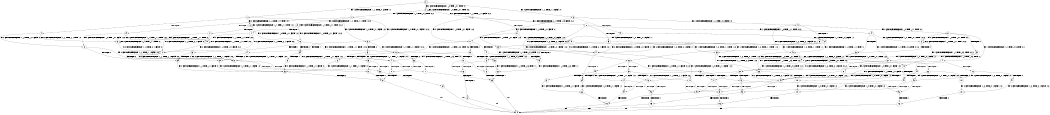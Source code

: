 digraph BCG {
size = "7, 10.5";
center = TRUE;
node [shape = circle];
0 [peripheries = 2];
0 -> 1 [label = "EX !1 !ATOMIC_EXCH_BRANCH (1, +1, TRUE, +0, 3, TRUE) !:0:"];
0 -> 2 [label = "EX !2 !ATOMIC_EXCH_BRANCH (1, +0, TRUE, +0, 1, TRUE) !:0:"];
0 -> 3 [label = "EX !0 !ATOMIC_EXCH_BRANCH (1, +1, TRUE, +1, 1, FALSE) !:0:"];
1 -> 4 [label = "TERMINATE !1"];
1 -> 5 [label = "EX !2 !ATOMIC_EXCH_BRANCH (1, +0, TRUE, +0, 1, FALSE) !:0:1:"];
1 -> 6 [label = "EX !0 !ATOMIC_EXCH_BRANCH (1, +1, TRUE, +1, 1, TRUE) !:0:1:"];
2 -> 7 [label = "EX !1 !ATOMIC_EXCH_BRANCH (1, +1, TRUE, +0, 3, TRUE) !:0:2:"];
2 -> 8 [label = "EX !0 !ATOMIC_EXCH_BRANCH (1, +1, TRUE, +1, 1, FALSE) !:0:2:"];
2 -> 2 [label = "EX !2 !ATOMIC_EXCH_BRANCH (1, +0, TRUE, +0, 1, TRUE) !:0:2:"];
3 -> 9 [label = "TERMINATE !0"];
3 -> 10 [label = "EX !1 !ATOMIC_EXCH_BRANCH (1, +1, TRUE, +0, 3, FALSE) !:0:"];
3 -> 11 [label = "EX !2 !ATOMIC_EXCH_BRANCH (1, +0, TRUE, +0, 1, FALSE) !:0:"];
4 -> 12 [label = "EX !2 !ATOMIC_EXCH_BRANCH (1, +0, TRUE, +0, 1, FALSE) !:0:"];
4 -> 13 [label = "EX !0 !ATOMIC_EXCH_BRANCH (1, +1, TRUE, +1, 1, TRUE) !:0:"];
5 -> 14 [label = "TERMINATE !1"];
5 -> 15 [label = "TERMINATE !2"];
5 -> 16 [label = "EX !0 !ATOMIC_EXCH_BRANCH (1, +1, TRUE, +1, 1, FALSE) !:0:1:2:"];
6 -> 17 [label = "TERMINATE !1"];
6 -> 18 [label = "EX !2 !ATOMIC_EXCH_BRANCH (1, +0, TRUE, +0, 1, FALSE) !:0:1:"];
6 -> 6 [label = "EX !0 !ATOMIC_EXCH_BRANCH (1, +1, TRUE, +1, 1, TRUE) !:0:1:"];
7 -> 19 [label = "TERMINATE !1"];
7 -> 20 [label = "EX !0 !ATOMIC_EXCH_BRANCH (1, +1, TRUE, +1, 1, TRUE) !:0:1:2:"];
7 -> 5 [label = "EX !2 !ATOMIC_EXCH_BRANCH (1, +0, TRUE, +0, 1, FALSE) !:0:1:2:"];
8 -> 21 [label = "TERMINATE !0"];
8 -> 22 [label = "EX !1 !ATOMIC_EXCH_BRANCH (1, +1, TRUE, +0, 3, FALSE) !:0:2:"];
8 -> 11 [label = "EX !2 !ATOMIC_EXCH_BRANCH (1, +0, TRUE, +0, 1, FALSE) !:0:2:"];
9 -> 23 [label = "EX !2 !ATOMIC_EXCH_BRANCH (1, +0, TRUE, +0, 1, FALSE) !:1:"];
9 -> 24 [label = "EX !1 !ATOMIC_EXCH_BRANCH (1, +1, TRUE, +0, 3, FALSE) !:1:"];
10 -> 25 [label = "TERMINATE !0"];
10 -> 26 [label = "EX !2 !ATOMIC_EXCH_BRANCH (1, +0, TRUE, +0, 1, FALSE) !:0:1:"];
10 -> 27 [label = "EX !1 !ATOMIC_EXCH_BRANCH (1, +0, TRUE, +1, 1, TRUE) !:0:1:"];
11 -> 28 [label = "TERMINATE !2"];
11 -> 29 [label = "TERMINATE !0"];
11 -> 16 [label = "EX !1 !ATOMIC_EXCH_BRANCH (1, +1, TRUE, +0, 3, TRUE) !:0:2:"];
12 -> 30 [label = "TERMINATE !2"];
12 -> 31 [label = "EX !0 !ATOMIC_EXCH_BRANCH (1, +1, TRUE, +1, 1, FALSE) !:0:2:"];
13 -> 32 [label = "EX !2 !ATOMIC_EXCH_BRANCH (1, +0, TRUE, +0, 1, FALSE) !:0:"];
13 -> 13 [label = "EX !0 !ATOMIC_EXCH_BRANCH (1, +1, TRUE, +1, 1, TRUE) !:0:"];
14 -> 30 [label = "TERMINATE !2"];
14 -> 31 [label = "EX !0 !ATOMIC_EXCH_BRANCH (1, +1, TRUE, +1, 1, FALSE) !:0:2:"];
15 -> 33 [label = "TERMINATE !1"];
15 -> 34 [label = "EX !0 !ATOMIC_EXCH_BRANCH (1, +1, TRUE, +1, 1, FALSE) !:0:1:"];
16 -> 35 [label = "TERMINATE !1"];
16 -> 36 [label = "TERMINATE !2"];
16 -> 37 [label = "TERMINATE !0"];
17 -> 32 [label = "EX !2 !ATOMIC_EXCH_BRANCH (1, +0, TRUE, +0, 1, FALSE) !:0:"];
17 -> 13 [label = "EX !0 !ATOMIC_EXCH_BRANCH (1, +1, TRUE, +1, 1, TRUE) !:0:"];
18 -> 38 [label = "TERMINATE !1"];
18 -> 39 [label = "TERMINATE !2"];
18 -> 16 [label = "EX !0 !ATOMIC_EXCH_BRANCH (1, +1, TRUE, +1, 1, FALSE) !:0:1:2:"];
19 -> 40 [label = "EX !0 !ATOMIC_EXCH_BRANCH (1, +1, TRUE, +1, 1, TRUE) !:0:2:"];
19 -> 12 [label = "EX !2 !ATOMIC_EXCH_BRANCH (1, +0, TRUE, +0, 1, FALSE) !:0:2:"];
20 -> 41 [label = "TERMINATE !1"];
20 -> 18 [label = "EX !2 !ATOMIC_EXCH_BRANCH (1, +0, TRUE, +0, 1, FALSE) !:0:1:2:"];
20 -> 20 [label = "EX !0 !ATOMIC_EXCH_BRANCH (1, +1, TRUE, +1, 1, TRUE) !:0:1:2:"];
21 -> 42 [label = "EX !1 !ATOMIC_EXCH_BRANCH (1, +1, TRUE, +0, 3, FALSE) !:1:2:"];
21 -> 23 [label = "EX !2 !ATOMIC_EXCH_BRANCH (1, +0, TRUE, +0, 1, FALSE) !:1:2:"];
22 -> 43 [label = "TERMINATE !0"];
22 -> 26 [label = "EX !2 !ATOMIC_EXCH_BRANCH (1, +0, TRUE, +0, 1, FALSE) !:0:1:2:"];
22 -> 44 [label = "EX !1 !ATOMIC_EXCH_BRANCH (1, +0, TRUE, +1, 1, TRUE) !:0:1:2:"];
23 -> 45 [label = "TERMINATE !2"];
23 -> 46 [label = "EX !1 !ATOMIC_EXCH_BRANCH (1, +1, TRUE, +0, 3, TRUE) !:1:2:"];
24 -> 47 [label = "EX !2 !ATOMIC_EXCH_BRANCH (1, +0, TRUE, +0, 1, FALSE) !:1:"];
24 -> 48 [label = "EX !1 !ATOMIC_EXCH_BRANCH (1, +0, TRUE, +1, 1, TRUE) !:1:"];
25 -> 47 [label = "EX !2 !ATOMIC_EXCH_BRANCH (1, +0, TRUE, +0, 1, FALSE) !:1:"];
25 -> 48 [label = "EX !1 !ATOMIC_EXCH_BRANCH (1, +0, TRUE, +1, 1, TRUE) !:1:"];
26 -> 49 [label = "TERMINATE !2"];
26 -> 50 [label = "TERMINATE !0"];
26 -> 51 [label = "EX !1 !ATOMIC_EXCH_BRANCH (1, +0, TRUE, +1, 1, FALSE) !:0:1:2:"];
27 -> 52 [label = "TERMINATE !0"];
27 -> 53 [label = "EX !2 !ATOMIC_EXCH_BRANCH (1, +0, TRUE, +0, 1, TRUE) !:0:1:"];
27 -> 54 [label = "EX !1 !ATOMIC_EXCH_BRANCH (1, +1, TRUE, +0, 3, TRUE) !:0:1:"];
28 -> 55 [label = "TERMINATE !0"];
28 -> 34 [label = "EX !1 !ATOMIC_EXCH_BRANCH (1, +1, TRUE, +0, 3, TRUE) !:0:"];
29 -> 45 [label = "TERMINATE !2"];
29 -> 46 [label = "EX !1 !ATOMIC_EXCH_BRANCH (1, +1, TRUE, +0, 3, TRUE) !:1:2:"];
30 -> 56 [label = "EX !0 !ATOMIC_EXCH_BRANCH (1, +1, TRUE, +1, 1, FALSE) !:0:"];
31 -> 57 [label = "TERMINATE !2"];
31 -> 58 [label = "TERMINATE !0"];
32 -> 59 [label = "TERMINATE !2"];
32 -> 31 [label = "EX !0 !ATOMIC_EXCH_BRANCH (1, +1, TRUE, +1, 1, FALSE) !:0:2:"];
33 -> 56 [label = "EX !0 !ATOMIC_EXCH_BRANCH (1, +1, TRUE, +1, 1, FALSE) !:0:"];
34 -> 60 [label = "TERMINATE !1"];
34 -> 61 [label = "TERMINATE !0"];
35 -> 57 [label = "TERMINATE !2"];
35 -> 58 [label = "TERMINATE !0"];
36 -> 60 [label = "TERMINATE !1"];
36 -> 61 [label = "TERMINATE !0"];
37 -> 62 [label = "TERMINATE !1"];
37 -> 63 [label = "TERMINATE !2"];
38 -> 59 [label = "TERMINATE !2"];
38 -> 31 [label = "EX !0 !ATOMIC_EXCH_BRANCH (1, +1, TRUE, +1, 1, FALSE) !:0:2:"];
39 -> 64 [label = "TERMINATE !1"];
39 -> 34 [label = "EX !0 !ATOMIC_EXCH_BRANCH (1, +1, TRUE, +1, 1, FALSE) !:0:1:"];
40 -> 32 [label = "EX !2 !ATOMIC_EXCH_BRANCH (1, +0, TRUE, +0, 1, FALSE) !:0:2:"];
40 -> 40 [label = "EX !0 !ATOMIC_EXCH_BRANCH (1, +1, TRUE, +1, 1, TRUE) !:0:2:"];
41 -> 32 [label = "EX !2 !ATOMIC_EXCH_BRANCH (1, +0, TRUE, +0, 1, FALSE) !:0:2:"];
41 -> 40 [label = "EX !0 !ATOMIC_EXCH_BRANCH (1, +1, TRUE, +1, 1, TRUE) !:0:2:"];
42 -> 47 [label = "EX !2 !ATOMIC_EXCH_BRANCH (1, +0, TRUE, +0, 1, FALSE) !:1:2:"];
42 -> 65 [label = "EX !1 !ATOMIC_EXCH_BRANCH (1, +0, TRUE, +1, 1, TRUE) !:1:2:"];
43 -> 47 [label = "EX !2 !ATOMIC_EXCH_BRANCH (1, +0, TRUE, +0, 1, FALSE) !:1:2:"];
43 -> 65 [label = "EX !1 !ATOMIC_EXCH_BRANCH (1, +0, TRUE, +1, 1, TRUE) !:1:2:"];
44 -> 66 [label = "TERMINATE !0"];
44 -> 53 [label = "EX !2 !ATOMIC_EXCH_BRANCH (1, +0, TRUE, +0, 1, TRUE) !:0:1:2:"];
44 -> 67 [label = "EX !1 !ATOMIC_EXCH_BRANCH (1, +1, TRUE, +0, 3, TRUE) !:0:1:2:"];
45 -> 68 [label = "EX !1 !ATOMIC_EXCH_BRANCH (1, +1, TRUE, +0, 3, TRUE) !:1:"];
46 -> 62 [label = "TERMINATE !1"];
46 -> 63 [label = "TERMINATE !2"];
47 -> 69 [label = "TERMINATE !2"];
47 -> 70 [label = "EX !1 !ATOMIC_EXCH_BRANCH (1, +0, TRUE, +1, 1, FALSE) !:1:2:"];
48 -> 71 [label = "EX !2 !ATOMIC_EXCH_BRANCH (1, +0, TRUE, +0, 1, TRUE) !:1:"];
48 -> 72 [label = "EX !1 !ATOMIC_EXCH_BRANCH (1, +1, TRUE, +0, 3, TRUE) !:1:"];
49 -> 73 [label = "TERMINATE !0"];
49 -> 74 [label = "EX !1 !ATOMIC_EXCH_BRANCH (1, +0, TRUE, +1, 1, FALSE) !:0:1:"];
50 -> 69 [label = "TERMINATE !2"];
50 -> 70 [label = "EX !1 !ATOMIC_EXCH_BRANCH (1, +0, TRUE, +1, 1, FALSE) !:1:2:"];
51 -> 75 [label = "TERMINATE !1"];
51 -> 76 [label = "TERMINATE !2"];
51 -> 77 [label = "TERMINATE !0"];
52 -> 71 [label = "EX !2 !ATOMIC_EXCH_BRANCH (1, +0, TRUE, +0, 1, TRUE) !:1:"];
52 -> 72 [label = "EX !1 !ATOMIC_EXCH_BRANCH (1, +1, TRUE, +0, 3, TRUE) !:1:"];
53 -> 66 [label = "TERMINATE !0"];
53 -> 53 [label = "EX !2 !ATOMIC_EXCH_BRANCH (1, +0, TRUE, +0, 1, TRUE) !:0:1:2:"];
53 -> 67 [label = "EX !1 !ATOMIC_EXCH_BRANCH (1, +1, TRUE, +0, 3, TRUE) !:0:1:2:"];
54 -> 78 [label = "TERMINATE !1"];
54 -> 79 [label = "TERMINATE !0"];
54 -> 80 [label = "EX !2 !ATOMIC_EXCH_BRANCH (1, +0, TRUE, +0, 1, FALSE) !:0:1:"];
55 -> 68 [label = "EX !1 !ATOMIC_EXCH_BRANCH (1, +1, TRUE, +0, 3, TRUE) !:1:"];
56 -> 81 [label = "TERMINATE !0"];
57 -> 81 [label = "TERMINATE !0"];
58 -> 82 [label = "TERMINATE !2"];
59 -> 56 [label = "EX !0 !ATOMIC_EXCH_BRANCH (1, +1, TRUE, +1, 1, FALSE) !:0:"];
60 -> 81 [label = "TERMINATE !0"];
61 -> 83 [label = "TERMINATE !1"];
62 -> 84 [label = "TERMINATE !2"];
63 -> 83 [label = "TERMINATE !1"];
64 -> 56 [label = "EX !0 !ATOMIC_EXCH_BRANCH (1, +1, TRUE, +1, 1, FALSE) !:0:"];
65 -> 71 [label = "EX !2 !ATOMIC_EXCH_BRANCH (1, +0, TRUE, +0, 1, TRUE) !:1:2:"];
65 -> 85 [label = "EX !1 !ATOMIC_EXCH_BRANCH (1, +1, TRUE, +0, 3, TRUE) !:1:2:"];
66 -> 71 [label = "EX !2 !ATOMIC_EXCH_BRANCH (1, +0, TRUE, +0, 1, TRUE) !:1:2:"];
66 -> 85 [label = "EX !1 !ATOMIC_EXCH_BRANCH (1, +1, TRUE, +0, 3, TRUE) !:1:2:"];
67 -> 86 [label = "TERMINATE !1"];
67 -> 87 [label = "TERMINATE !0"];
67 -> 80 [label = "EX !2 !ATOMIC_EXCH_BRANCH (1, +0, TRUE, +0, 1, FALSE) !:0:1:2:"];
68 -> 83 [label = "TERMINATE !1"];
69 -> 88 [label = "EX !1 !ATOMIC_EXCH_BRANCH (1, +0, TRUE, +1, 1, FALSE) !:1:"];
70 -> 89 [label = "TERMINATE !1"];
70 -> 90 [label = "TERMINATE !2"];
71 -> 71 [label = "EX !2 !ATOMIC_EXCH_BRANCH (1, +0, TRUE, +0, 1, TRUE) !:1:2:"];
71 -> 85 [label = "EX !1 !ATOMIC_EXCH_BRANCH (1, +1, TRUE, +0, 3, TRUE) !:1:2:"];
72 -> 91 [label = "TERMINATE !1"];
72 -> 92 [label = "EX !2 !ATOMIC_EXCH_BRANCH (1, +0, TRUE, +0, 1, FALSE) !:1:"];
73 -> 88 [label = "EX !1 !ATOMIC_EXCH_BRANCH (1, +0, TRUE, +1, 1, FALSE) !:1:"];
74 -> 93 [label = "TERMINATE !1"];
74 -> 94 [label = "TERMINATE !0"];
75 -> 95 [label = "TERMINATE !2"];
75 -> 96 [label = "TERMINATE !0"];
76 -> 93 [label = "TERMINATE !1"];
76 -> 94 [label = "TERMINATE !0"];
77 -> 89 [label = "TERMINATE !1"];
77 -> 90 [label = "TERMINATE !2"];
78 -> 97 [label = "TERMINATE !0"];
78 -> 98 [label = "EX !2 !ATOMIC_EXCH_BRANCH (1, +0, TRUE, +0, 1, FALSE) !:0:"];
79 -> 91 [label = "TERMINATE !1"];
79 -> 92 [label = "EX !2 !ATOMIC_EXCH_BRANCH (1, +0, TRUE, +0, 1, FALSE) !:1:"];
80 -> 75 [label = "TERMINATE !1"];
80 -> 76 [label = "TERMINATE !2"];
80 -> 77 [label = "TERMINATE !0"];
81 -> 99 [label = "exit"];
82 -> 99 [label = "exit"];
83 -> 99 [label = "exit"];
84 -> 99 [label = "exit"];
85 -> 100 [label = "TERMINATE !1"];
85 -> 92 [label = "EX !2 !ATOMIC_EXCH_BRANCH (1, +0, TRUE, +0, 1, FALSE) !:1:2:"];
86 -> 101 [label = "TERMINATE !0"];
86 -> 98 [label = "EX !2 !ATOMIC_EXCH_BRANCH (1, +0, TRUE, +0, 1, FALSE) !:0:2:"];
87 -> 100 [label = "TERMINATE !1"];
87 -> 92 [label = "EX !2 !ATOMIC_EXCH_BRANCH (1, +0, TRUE, +0, 1, FALSE) !:1:2:"];
88 -> 102 [label = "TERMINATE !1"];
89 -> 103 [label = "TERMINATE !2"];
90 -> 102 [label = "TERMINATE !1"];
91 -> 104 [label = "EX !2 !ATOMIC_EXCH_BRANCH (1, +0, TRUE, +0, 1, FALSE) !:2:"];
92 -> 89 [label = "TERMINATE !1"];
92 -> 90 [label = "TERMINATE !2"];
93 -> 105 [label = "TERMINATE !0"];
94 -> 102 [label = "TERMINATE !1"];
95 -> 105 [label = "TERMINATE !0"];
96 -> 106 [label = "TERMINATE !2"];
97 -> 107 [label = "EX !2 !ATOMIC_EXCH_BRANCH (1, +0, TRUE, +0, 1, FALSE) !:1:2:"];
98 -> 95 [label = "TERMINATE !2"];
98 -> 96 [label = "TERMINATE !0"];
100 -> 104 [label = "EX !2 !ATOMIC_EXCH_BRANCH (1, +0, TRUE, +0, 1, FALSE) !:2:"];
101 -> 107 [label = "EX !2 !ATOMIC_EXCH_BRANCH (1, +0, TRUE, +0, 1, FALSE) !:1:2:"];
102 -> 99 [label = "exit"];
103 -> 99 [label = "exit"];
104 -> 103 [label = "TERMINATE !2"];
105 -> 99 [label = "exit"];
106 -> 99 [label = "exit"];
107 -> 106 [label = "TERMINATE !2"];
}
